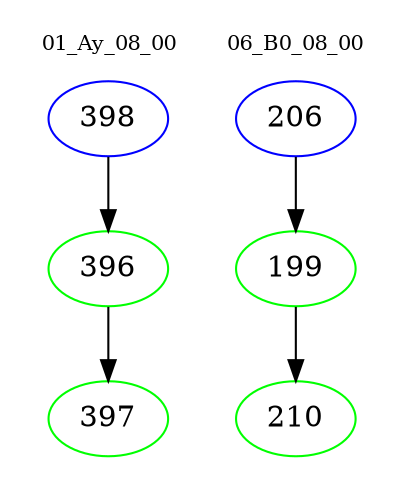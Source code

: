 digraph{
subgraph cluster_0 {
color = white
label = "01_Ay_08_00";
fontsize=10;
T0_398 [label="398", color="blue"]
T0_398 -> T0_396 [color="black"]
T0_396 [label="396", color="green"]
T0_396 -> T0_397 [color="black"]
T0_397 [label="397", color="green"]
}
subgraph cluster_1 {
color = white
label = "06_B0_08_00";
fontsize=10;
T1_206 [label="206", color="blue"]
T1_206 -> T1_199 [color="black"]
T1_199 [label="199", color="green"]
T1_199 -> T1_210 [color="black"]
T1_210 [label="210", color="green"]
}
}
